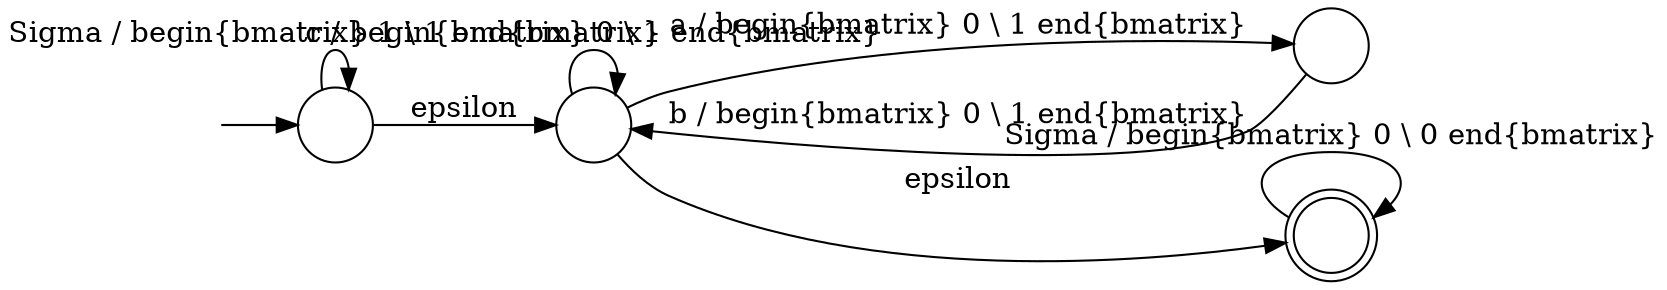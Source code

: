 digraph Automaton {rankdir = LR;
initial [shape=plaintext,label=""];
initial -> start0;
start0 [shape=circle,label=""];
start0 -> start0 [label="\Sigma / \begin{bmatrix} 1 \\\ 1 \end{bmatrix}"];
start0 -> start [label="\epsilon"];
start [shape=circle,label=""];
start -> sawA [label="a / \begin{bmatrix} 0 \\\ 1 \end{bmatrix}"]
sawA -> start [label="b / \begin{bmatrix} 0 \\\ 1 \end{bmatrix}"]
start -> start [label="c / \begin{bmatrix} 0 \\\ 1 \end{bmatrix}"]
sawA [shape=circle,label=""];
final [shape=doublecircle,label=""];
start -> final [label="\epsilon"];
final -> final [label="\Sigma / \begin{bmatrix} 0 \\\ 0 \end{bmatrix}"];
}
